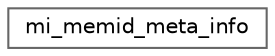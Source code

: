 digraph "类继承关系图"
{
 // LATEX_PDF_SIZE
  bgcolor="transparent";
  edge [fontname=Helvetica,fontsize=10,labelfontname=Helvetica,labelfontsize=10];
  node [fontname=Helvetica,fontsize=10,shape=box,height=0.2,width=0.4];
  rankdir="LR";
  Node0 [id="Node000000",label="mi_memid_meta_info",height=0.2,width=0.4,color="grey40", fillcolor="white", style="filled",URL="$structmi__memid__meta__info.html",tooltip=" "];
}
